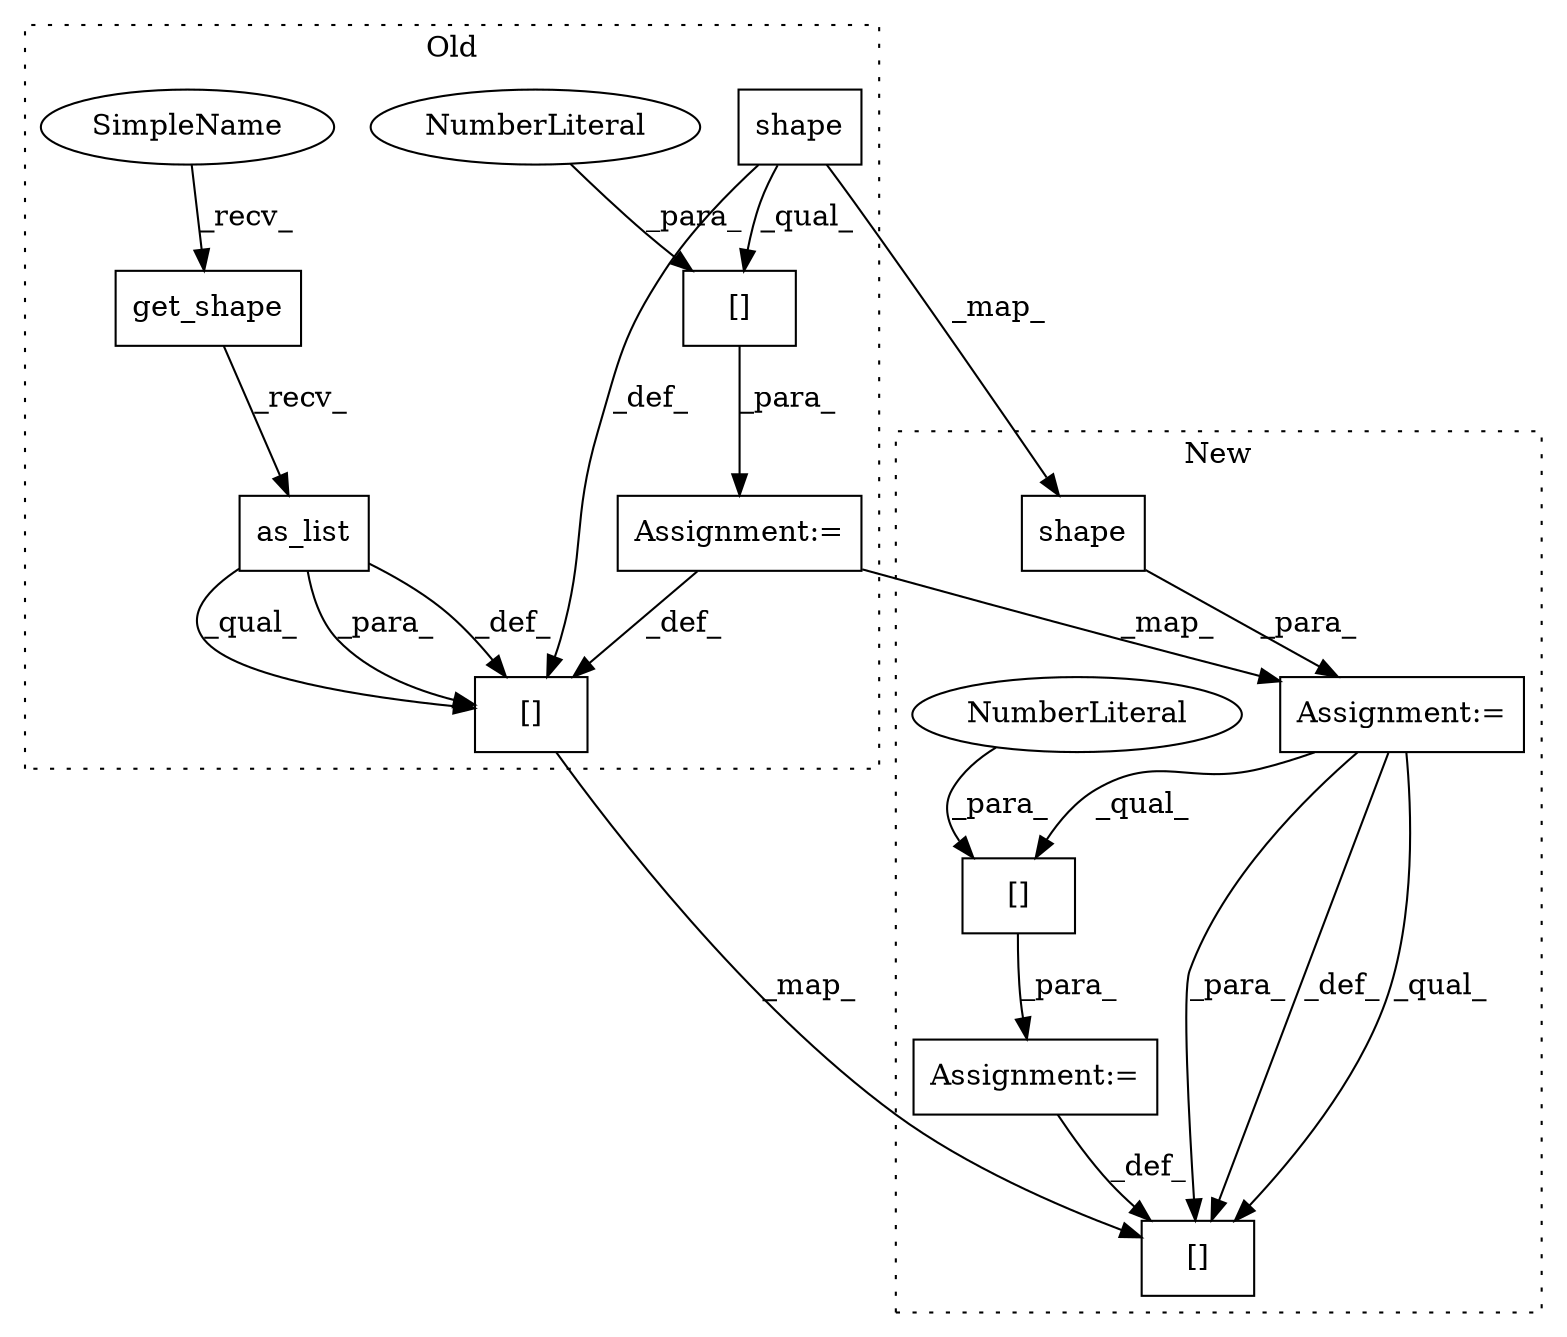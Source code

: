 digraph G {
subgraph cluster0 {
1 [label="shape" a="32" s="1954,1966" l="6,1" shape="box"];
5 [label="[]" a="2" s="1933,1969" l="35,1" shape="box"];
6 [label="NumberLiteral" a="34" s="1968" l="1" shape="ellipse"];
9 [label="Assignment:=" a="7" s="1932" l="1" shape="box"];
11 [label="[]" a="2" s="2071,2089" l="13,1" shape="box"];
12 [label="get_shape" a="32" s="1855" l="11" shape="box"];
13 [label="as_list" a="32" s="1867" l="9" shape="box"];
14 [label="SimpleName" a="42" s="1848" l="6" shape="ellipse"];
label = "Old";
style="dotted";
}
subgraph cluster1 {
2 [label="shape" a="32" s="1708,1720" l="6,1" shape="box"];
3 [label="[]" a="2" s="1994,2008" l="13,1" shape="box"];
4 [label="NumberLiteral" a="34" s="2007" l="1" shape="ellipse"];
7 [label="Assignment:=" a="7" s="1993" l="1" shape="box"];
8 [label="Assignment:=" a="7" s="1686" l="1" shape="box"];
10 [label="[]" a="2" s="2110,2128" l="13,1" shape="box"];
label = "New";
style="dotted";
}
1 -> 2 [label="_map_"];
1 -> 5 [label="_qual_"];
1 -> 11 [label="_def_"];
2 -> 8 [label="_para_"];
3 -> 7 [label="_para_"];
4 -> 3 [label="_para_"];
5 -> 9 [label="_para_"];
6 -> 5 [label="_para_"];
7 -> 10 [label="_def_"];
8 -> 10 [label="_def_"];
8 -> 10 [label="_qual_"];
8 -> 10 [label="_para_"];
8 -> 3 [label="_qual_"];
9 -> 8 [label="_map_"];
9 -> 11 [label="_def_"];
11 -> 10 [label="_map_"];
12 -> 13 [label="_recv_"];
13 -> 11 [label="_def_"];
13 -> 11 [label="_qual_"];
13 -> 11 [label="_para_"];
14 -> 12 [label="_recv_"];
}